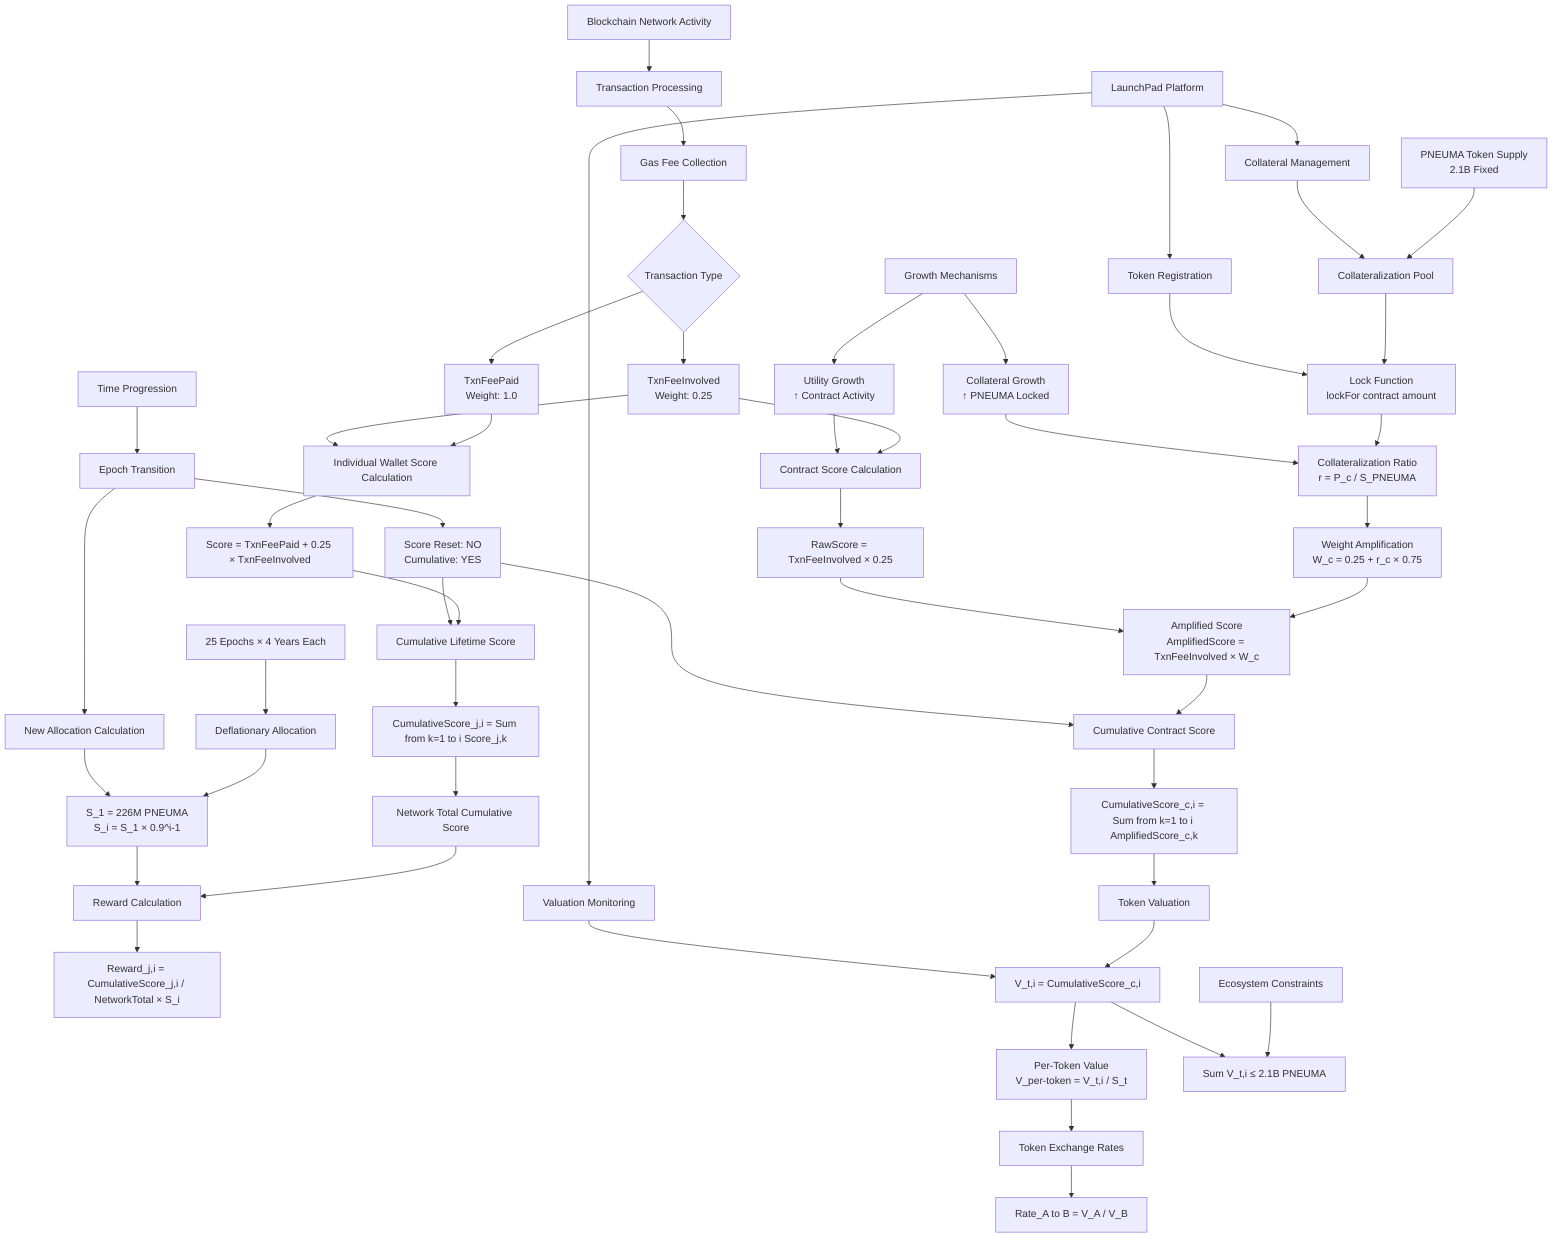 graph TD
    %% Network Activity Layer
    A[Blockchain Network Activity] --> B[Transaction Processing]
    B --> C[Gas Fee Collection]
    C --> D{Transaction Type}
    
    D --> E[TxnFeePaid<br/>Weight: 1.0]
    D --> F[TxnFeeInvolved<br/>Weight: 0.25]
    
    %% Score Calculation Layer
    E --> G[Individual Wallet Score Calculation]
    F --> G
    F --> H[Contract Score Calculation]
    
    G --> I["Score = TxnFeePaid + 0.25 × TxnFeeInvolved"]
    H --> J["RawScore = TxnFeeInvolved × 0.25"]
    
    %% Collateralization System
    K[PNEUMA Token Supply<br/>2.1B Fixed] --> L[Collateralization Pool]
    L -->     M["Lock Function<br/>lockFor contract amount"]
    M --> N["Collateralization Ratio<br/>r = P_c / S_PNEUMA"]
    
    N -->     O["Weight Amplification<br/>W_c = 0.25 + r_c × 0.75"]
    O -->     P["Amplified Score<br/>AmplifiedScore = TxnFeeInvolved × W_c"]
    
    J --> P
    
    %% Cumulative Scoring
    I --> Q[Cumulative Lifetime Score]
    P --> R[Cumulative Contract Score]
    
    Q -->     S["CumulativeScore_j,i = Sum from k=1 to i Score_j,k"]
    R -->     T["CumulativeScore_c,i = Sum from k=1 to i AmplifiedScore_c,k"]
    
    %% Epoch System
    U[25 Epochs × 4 Years Each] --> V[Deflationary Allocation]
    V -->     W["S_1 = 226M PNEUMA<br/>S_i = S_1 × 0.9^i-1"]
    
    %% Reward Distribution
    S --> X[Network Total Cumulative Score]
    X --> Y[Reward Calculation]
    W --> Y
    Y -->     Z["Reward_j,i = CumulativeScore_j,i / NetworkTotal × S_i"]
    
    %% Token Valuation
    T --> AA[Token Valuation]
    AA --> BB["V_t,i = CumulativeScore_c,i"]
    BB --> CC[Per-Token Value<br/>V_per-token = V_t,i / S_t]
    
    %% Exchange System
    CC --> DD[Token Exchange Rates]
    DD -->     EE["Rate_A to B = V_A / V_B"]
    
    %% Constraints
    FF[Ecosystem Constraints] -->     GG["Sum V_t,i ≤ 2.1B PNEUMA"]
    BB --> GG
    
    %% LaunchPad Integration
    HH[LaunchPad Platform] --> II[Token Registration]
    HH --> JJ[Collateral Management]
    HH --> KK[Valuation Monitoring]
    
    II --> M
    JJ --> L
    KK --> BB
    
    %% Time Flow
    LL[Time Progression] --> MM[Epoch Transition]
    MM --> NN[Score Reset: NO<br/>Cumulative: YES]
    MM --> OO[New Allocation Calculation]
    
    NN --> Q
    NN --> R
    OO --> W
    
    %% Value Growth Dynamics
    PP[Growth Mechanisms] --> QQ[Utility Growth<br/>↑ Contract Activity]
    PP --> RR[Collateral Growth<br/>↑ PNEUMA Locked]
    
    QQ --> H
    RR --> N
    
    %% Styling
    classDef rewardSystem fill:
    classDef valuationSystem fill:
    classDef collateralization fill:
    classDef epochSystem fill:
    classDef constraints fill:
    
    class A,B,C,D,E,F,G,H,I,J,Q,R,S,T,X,Y,Z rewardSystem
    class AA,BB,CC,DD,EE valuationSystem
    class K,L,M,N,O,P collateralization
    class U,V,W,LL,MM,NN,OO epochSystem
    class FF,GG constraints